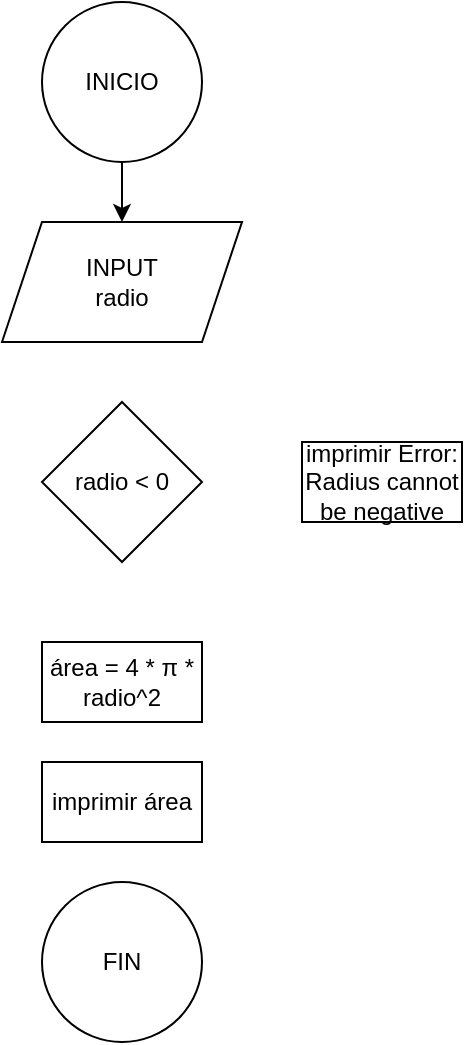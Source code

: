 <mxfile version="24.3.1" type="google">
  <diagram name="Ejercicio 7" id="Nr4L_uDCZGbhjKQfmc-h">
    <mxGraphModel grid="1" page="1" gridSize="10" guides="1" tooltips="1" connect="1" arrows="1" fold="1" pageScale="1" pageWidth="827" pageHeight="1169" math="0" shadow="0">
      <root>
        <mxCell id="0" />
        <mxCell id="1" parent="0" />
        <mxCell id="CNzCqum64-IxNHnGtIyT-3" value="" style="edgeStyle=orthogonalEdgeStyle;rounded=0;orthogonalLoop=1;jettySize=auto;html=1;" edge="1" parent="1" source="CNzCqum64-IxNHnGtIyT-1" target="CNzCqum64-IxNHnGtIyT-2">
          <mxGeometry relative="1" as="geometry" />
        </mxCell>
        <mxCell id="CNzCqum64-IxNHnGtIyT-1" value="INICIO" style="ellipse;whiteSpace=wrap;html=1;" vertex="1" parent="1">
          <mxGeometry x="310" y="30" width="80" height="80" as="geometry" />
        </mxCell>
        <mxCell id="CNzCqum64-IxNHnGtIyT-2" value="INPUT&lt;div&gt;radio&lt;/div&gt;" style="shape=parallelogram;perimeter=parallelogramPerimeter;whiteSpace=wrap;html=1;fixedSize=1;" vertex="1" parent="1">
          <mxGeometry x="290" y="140" width="120" height="60" as="geometry" />
        </mxCell>
        <mxCell id="CNzCqum64-IxNHnGtIyT-4" value="radio &lt; 0" style="rhombus;whiteSpace=wrap;html=1;" vertex="1" parent="1">
          <mxGeometry x="310" y="230" width="80" height="80" as="geometry" />
        </mxCell>
        <mxCell id="CNzCqum64-IxNHnGtIyT-6" value="imprimir Error: Radius cannot be negative" style="whiteSpace=wrap;html=1;" vertex="1" parent="1">
          <mxGeometry x="440" y="250" width="80" height="40" as="geometry" />
        </mxCell>
        <mxCell id="CNzCqum64-IxNHnGtIyT-8" value="área = 4 * π * radio^2" style="whiteSpace=wrap;html=1;" vertex="1" parent="1">
          <mxGeometry x="310" y="350" width="80" height="40" as="geometry" />
        </mxCell>
        <mxCell id="CNzCqum64-IxNHnGtIyT-10" value="imprimir área" style="whiteSpace=wrap;html=1;" vertex="1" parent="1">
          <mxGeometry x="310" y="410" width="80" height="40" as="geometry" />
        </mxCell>
        <mxCell id="CNzCqum64-IxNHnGtIyT-12" value="FIN" style="ellipse;whiteSpace=wrap;html=1;" vertex="1" parent="1">
          <mxGeometry x="310" y="470" width="80" height="80" as="geometry" />
        </mxCell>
      </root>
    </mxGraphModel>
  </diagram>
</mxfile>
